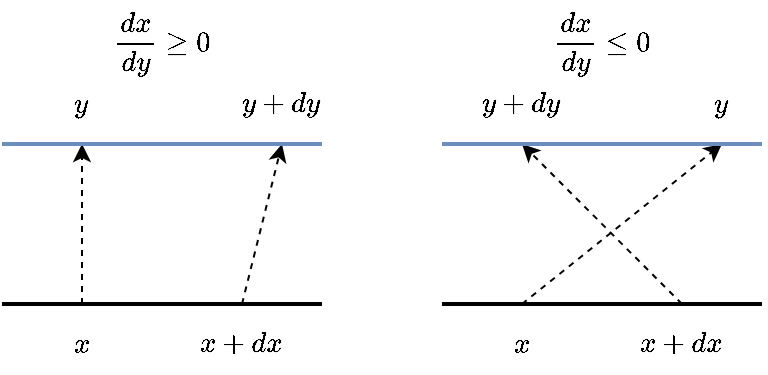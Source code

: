 <mxfile version="11.3.0" type="github" pages="1"><diagram id="Lj5tf2noWU5kyVOTeIjW" name="Page-1"><mxGraphModel dx="847" dy="471" grid="1" gridSize="10" guides="1" tooltips="1" connect="1" arrows="1" fold="1" page="1" pageScale="1" pageWidth="3300" pageHeight="4681" math="1" shadow="0"><root><mxCell id="0"/><mxCell id="1" parent="0"/><mxCell id="-RPomkWZN5p5aZyFwK9X-1" value="" style="endArrow=none;html=1;strokeWidth=2;" edge="1" parent="1"><mxGeometry width="50" height="50" relative="1" as="geometry"><mxPoint x="200" y="320" as="sourcePoint"/><mxPoint x="360" y="320" as="targetPoint"/></mxGeometry></mxCell><mxCell id="-RPomkWZN5p5aZyFwK9X-3" value="" style="endArrow=classic;html=1;dashed=1;" edge="1" parent="1"><mxGeometry width="50" height="50" relative="1" as="geometry"><mxPoint x="240" y="320" as="sourcePoint"/><mxPoint x="240" y="240" as="targetPoint"/></mxGeometry></mxCell><mxCell id="-RPomkWZN5p5aZyFwK9X-4" value="" style="endArrow=classic;html=1;dashed=1;" edge="1" parent="1"><mxGeometry width="50" height="50" relative="1" as="geometry"><mxPoint x="320" y="320" as="sourcePoint"/><mxPoint x="340" y="240" as="targetPoint"/></mxGeometry></mxCell><mxCell id="-RPomkWZN5p5aZyFwK9X-5" value="" style="endArrow=none;html=1;fillColor=#dae8fc;strokeColor=#6c8ebf;strokeWidth=2;" edge="1" parent="1"><mxGeometry width="50" height="50" relative="1" as="geometry"><mxPoint x="200" y="240" as="sourcePoint"/><mxPoint x="360" y="240" as="targetPoint"/></mxGeometry></mxCell><mxCell id="-RPomkWZN5p5aZyFwK9X-6" value="$$x$$" style="text;html=1;strokeColor=none;fillColor=none;align=center;verticalAlign=middle;whiteSpace=wrap;rounded=0;" vertex="1" parent="1"><mxGeometry x="220" y="330" width="40" height="20" as="geometry"/></mxCell><mxCell id="-RPomkWZN5p5aZyFwK9X-7" value="$$x + dx$$" style="text;html=1;strokeColor=none;fillColor=none;align=center;verticalAlign=middle;whiteSpace=wrap;rounded=0;" vertex="1" parent="1"><mxGeometry x="300" y="330" width="40" height="20" as="geometry"/></mxCell><mxCell id="-RPomkWZN5p5aZyFwK9X-8" value="$$y$$" style="text;html=1;align=center;verticalAlign=middle;whiteSpace=wrap;rounded=0;" vertex="1" parent="1"><mxGeometry x="220" y="210" width="40" height="20" as="geometry"/></mxCell><mxCell id="-RPomkWZN5p5aZyFwK9X-9" value="&lt;div&gt;$$y + dy$$&lt;/div&gt;" style="text;html=1;strokeColor=none;fillColor=none;align=center;verticalAlign=middle;whiteSpace=wrap;rounded=0;" vertex="1" parent="1"><mxGeometry x="320" y="210" width="40" height="20" as="geometry"/></mxCell><mxCell id="-RPomkWZN5p5aZyFwK9X-18" value="" style="endArrow=none;html=1;strokeWidth=2;" edge="1" parent="1"><mxGeometry width="50" height="50" relative="1" as="geometry"><mxPoint x="420" y="320" as="sourcePoint"/><mxPoint x="580" y="320" as="targetPoint"/></mxGeometry></mxCell><mxCell id="-RPomkWZN5p5aZyFwK9X-19" value="" style="endArrow=classic;html=1;dashed=1;" edge="1" parent="1"><mxGeometry width="50" height="50" relative="1" as="geometry"><mxPoint x="460" y="320" as="sourcePoint"/><mxPoint x="560" y="240" as="targetPoint"/></mxGeometry></mxCell><mxCell id="-RPomkWZN5p5aZyFwK9X-20" value="" style="endArrow=classic;html=1;dashed=1;" edge="1" parent="1"><mxGeometry width="50" height="50" relative="1" as="geometry"><mxPoint x="540" y="320" as="sourcePoint"/><mxPoint x="460" y="240" as="targetPoint"/></mxGeometry></mxCell><mxCell id="-RPomkWZN5p5aZyFwK9X-21" value="" style="endArrow=none;html=1;fillColor=#dae8fc;strokeColor=#6c8ebf;strokeWidth=2;" edge="1" parent="1"><mxGeometry width="50" height="50" relative="1" as="geometry"><mxPoint x="420" y="240" as="sourcePoint"/><mxPoint x="580" y="240" as="targetPoint"/></mxGeometry></mxCell><mxCell id="-RPomkWZN5p5aZyFwK9X-22" value="$$x$$" style="text;html=1;strokeColor=none;fillColor=none;align=center;verticalAlign=middle;whiteSpace=wrap;rounded=0;" vertex="1" parent="1"><mxGeometry x="440" y="330" width="40" height="20" as="geometry"/></mxCell><mxCell id="-RPomkWZN5p5aZyFwK9X-23" value="$$x + dx$$" style="text;html=1;strokeColor=none;fillColor=none;align=center;verticalAlign=middle;whiteSpace=wrap;rounded=0;" vertex="1" parent="1"><mxGeometry x="520" y="330" width="40" height="20" as="geometry"/></mxCell><mxCell id="-RPomkWZN5p5aZyFwK9X-24" value="$$y + dy$$" style="text;html=1;align=center;verticalAlign=middle;whiteSpace=wrap;rounded=0;" vertex="1" parent="1"><mxGeometry x="440" y="210" width="40" height="20" as="geometry"/></mxCell><mxCell id="-RPomkWZN5p5aZyFwK9X-25" value="&lt;div&gt;$$y$$&lt;/div&gt;" style="text;html=1;strokeColor=none;fillColor=none;align=center;verticalAlign=middle;whiteSpace=wrap;rounded=0;" vertex="1" parent="1"><mxGeometry x="540" y="210" width="40" height="20" as="geometry"/></mxCell><mxCell id="-RPomkWZN5p5aZyFwK9X-31" value="&lt;div&gt;$$\frac{dx}{dy}\geq 0$$&lt;/div&gt;" style="text;html=1;strokeColor=none;fillColor=none;align=center;verticalAlign=middle;whiteSpace=wrap;rounded=0;" vertex="1" parent="1"><mxGeometry x="260" y="180" width="40" height="20" as="geometry"/></mxCell><mxCell id="-RPomkWZN5p5aZyFwK9X-32" value="&lt;div&gt;$$\frac{dx}{dy}\leq 0$$&lt;/div&gt;" style="text;html=1;strokeColor=none;fillColor=none;align=center;verticalAlign=middle;whiteSpace=wrap;rounded=0;" vertex="1" parent="1"><mxGeometry x="480" y="180" width="40" height="20" as="geometry"/></mxCell></root></mxGraphModel></diagram></mxfile>